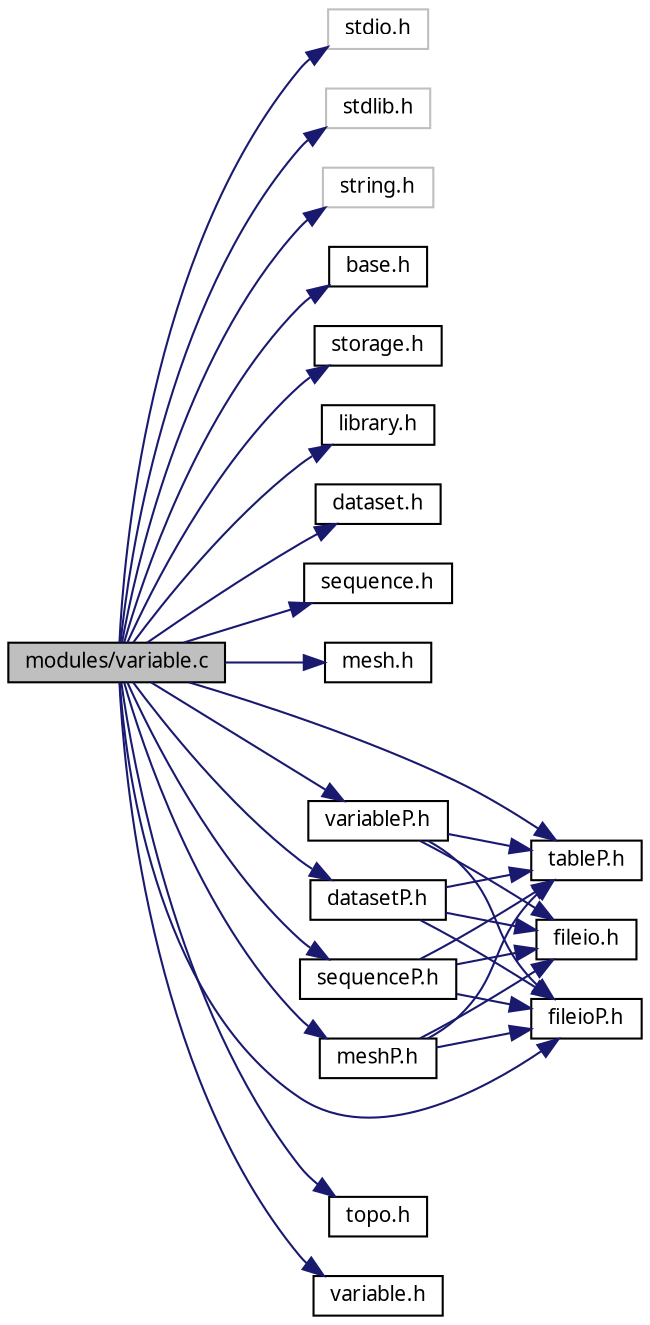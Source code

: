 digraph G
{
  edge [fontname="FreeSans.ttf",fontsize=10,labelfontname="FreeSans.ttf",labelfontsize=10];
  node [fontname="FreeSans.ttf",fontsize=10,shape=record];
  rankdir=LR;
  Node1 [label="modules/variable.c",height=0.2,width=0.4,color="black", fillcolor="grey75", style="filled" fontcolor="black"];
  Node1 -> Node2 [color="midnightblue",fontsize=10,style="solid",fontname="FreeSans.ttf"];
  Node2 [label="stdio.h",height=0.2,width=0.4,color="grey75", fillcolor="white", style="filled"];
  Node1 -> Node3 [color="midnightblue",fontsize=10,style="solid",fontname="FreeSans.ttf"];
  Node3 [label="stdlib.h",height=0.2,width=0.4,color="grey75", fillcolor="white", style="filled"];
  Node1 -> Node4 [color="midnightblue",fontsize=10,style="solid",fontname="FreeSans.ttf"];
  Node4 [label="string.h",height=0.2,width=0.4,color="grey75", fillcolor="white", style="filled"];
  Node1 -> Node5 [color="midnightblue",fontsize=10,style="solid",fontname="FreeSans.ttf"];
  Node5 [label="base.h",height=0.2,width=0.4,color="black", fillcolor="white", style="filled",URL="$base_8h.html"];
  Node1 -> Node6 [color="midnightblue",fontsize=10,style="solid",fontname="FreeSans.ttf"];
  Node6 [label="storage.h",height=0.2,width=0.4,color="black", fillcolor="white", style="filled",URL="$storage_8h.html"];
  Node1 -> Node7 [color="midnightblue",fontsize=10,style="solid",fontname="FreeSans.ttf"];
  Node7 [label="library.h",height=0.2,width=0.4,color="black", fillcolor="white", style="filled",URL="$library_8h.html"];
  Node1 -> Node8 [color="midnightblue",fontsize=10,style="solid",fontname="FreeSans.ttf"];
  Node8 [label="dataset.h",height=0.2,width=0.4,color="black", fillcolor="white", style="filled",URL="$dataset_8h.html"];
  Node1 -> Node9 [color="midnightblue",fontsize=10,style="solid",fontname="FreeSans.ttf"];
  Node9 [label="sequence.h",height=0.2,width=0.4,color="black", fillcolor="white", style="filled",URL="$sequence_8h.html"];
  Node1 -> Node10 [color="midnightblue",fontsize=10,style="solid",fontname="FreeSans.ttf"];
  Node10 [label="mesh.h",height=0.2,width=0.4,color="black", fillcolor="white", style="filled",URL="$mesh_8h.html"];
  Node1 -> Node11 [color="midnightblue",fontsize=10,style="solid",fontname="FreeSans.ttf"];
  Node11 [label="tableP.h",height=0.2,width=0.4,color="black", fillcolor="white", style="filled",URL="$tableP_8h.html"];
  Node1 -> Node12 [color="midnightblue",fontsize=10,style="solid",fontname="FreeSans.ttf"];
  Node12 [label="datasetP.h",height=0.2,width=0.4,color="black", fillcolor="white", style="filled",URL="$datasetP_8h.html"];
  Node12 -> Node11 [color="midnightblue",fontsize=10,style="solid",fontname="FreeSans.ttf"];
  Node12 -> Node13 [color="midnightblue",fontsize=10,style="solid",fontname="FreeSans.ttf"];
  Node13 [label="fileio.h",height=0.2,width=0.4,color="black", fillcolor="white", style="filled",URL="$fileio_8h.html"];
  Node12 -> Node14 [color="midnightblue",fontsize=10,style="solid",fontname="FreeSans.ttf"];
  Node14 [label="fileioP.h",height=0.2,width=0.4,color="black", fillcolor="white", style="filled",URL="$fileioP_8h.html"];
  Node1 -> Node15 [color="midnightblue",fontsize=10,style="solid",fontname="FreeSans.ttf"];
  Node15 [label="sequenceP.h",height=0.2,width=0.4,color="black", fillcolor="white", style="filled",URL="$sequenceP_8h.html"];
  Node15 -> Node11 [color="midnightblue",fontsize=10,style="solid",fontname="FreeSans.ttf"];
  Node15 -> Node13 [color="midnightblue",fontsize=10,style="solid",fontname="FreeSans.ttf"];
  Node15 -> Node14 [color="midnightblue",fontsize=10,style="solid",fontname="FreeSans.ttf"];
  Node1 -> Node16 [color="midnightblue",fontsize=10,style="solid",fontname="FreeSans.ttf"];
  Node16 [label="meshP.h",height=0.2,width=0.4,color="black", fillcolor="white", style="filled",URL="$meshP_8h.html"];
  Node16 -> Node11 [color="midnightblue",fontsize=10,style="solid",fontname="FreeSans.ttf"];
  Node16 -> Node13 [color="midnightblue",fontsize=10,style="solid",fontname="FreeSans.ttf"];
  Node16 -> Node14 [color="midnightblue",fontsize=10,style="solid",fontname="FreeSans.ttf"];
  Node1 -> Node14 [color="midnightblue",fontsize=10,style="solid",fontname="FreeSans.ttf"];
  Node1 -> Node17 [color="midnightblue",fontsize=10,style="solid",fontname="FreeSans.ttf"];
  Node17 [label="topo.h",height=0.2,width=0.4,color="black", fillcolor="white", style="filled",URL="$topo_8h.html"];
  Node1 -> Node18 [color="midnightblue",fontsize=10,style="solid",fontname="FreeSans.ttf"];
  Node18 [label="variable.h",height=0.2,width=0.4,color="black", fillcolor="white", style="filled",URL="$variable_8h.html"];
  Node1 -> Node19 [color="midnightblue",fontsize=10,style="solid",fontname="FreeSans.ttf"];
  Node19 [label="variableP.h",height=0.2,width=0.4,color="black", fillcolor="white", style="filled",URL="$variableP_8h.html"];
  Node19 -> Node11 [color="midnightblue",fontsize=10,style="solid",fontname="FreeSans.ttf"];
  Node19 -> Node13 [color="midnightblue",fontsize=10,style="solid",fontname="FreeSans.ttf"];
  Node19 -> Node14 [color="midnightblue",fontsize=10,style="solid",fontname="FreeSans.ttf"];
}

